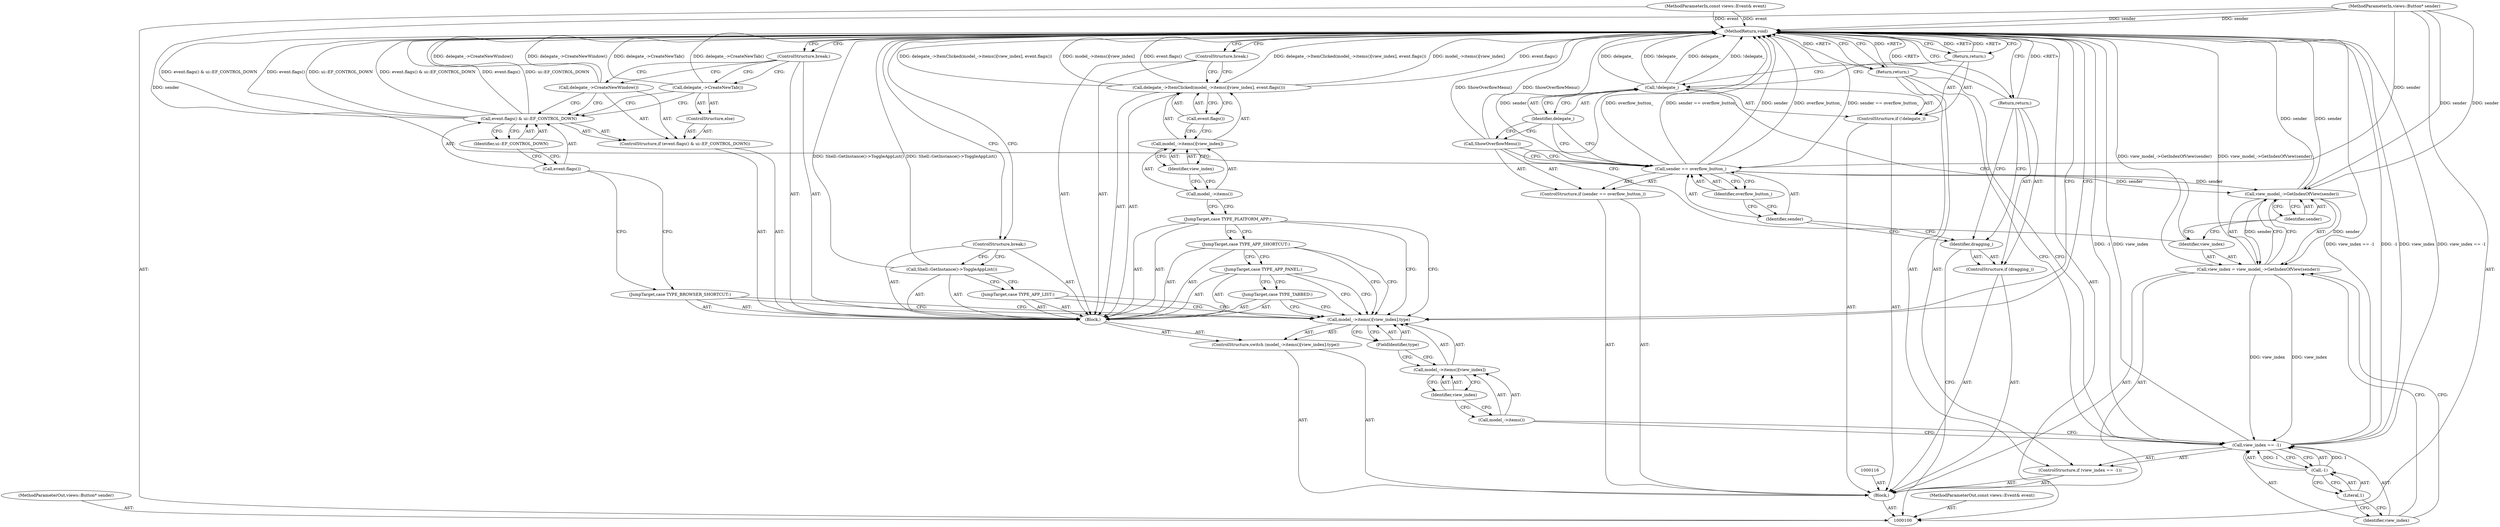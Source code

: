 digraph "1_Chrome_3475f5e448ddf5e48888f3d0563245cc46e3c98b" {
"1000156" [label="(MethodReturn,void)"];
"1000101" [label="(MethodParameterIn,views::Button* sender)"];
"1000223" [label="(MethodParameterOut,views::Button* sender)"];
"1000115" [label="(Return,return;)"];
"1000119" [label="(Call,view_model_->GetIndexOfView(sender))"];
"1000120" [label="(Identifier,sender)"];
"1000117" [label="(Call,view_index = view_model_->GetIndexOfView(sender))"];
"1000118" [label="(Identifier,view_index)"];
"1000121" [label="(ControlStructure,if (view_index == -1))"];
"1000124" [label="(Call,-1)"];
"1000125" [label="(Literal,1)"];
"1000122" [label="(Call,view_index == -1)"];
"1000123" [label="(Identifier,view_index)"];
"1000126" [label="(Return,return;)"];
"1000128" [label="(Call,model_->items()[view_index].type)"];
"1000129" [label="(Call,model_->items()[view_index])"];
"1000130" [label="(Call,model_->items())"];
"1000127" [label="(ControlStructure,switch (model_->items()[view_index].type))"];
"1000131" [label="(Identifier,view_index)"];
"1000132" [label="(FieldIdentifier,type)"];
"1000133" [label="(Block,)"];
"1000134" [label="(JumpTarget,case TYPE_TABBED:)"];
"1000135" [label="(JumpTarget,case TYPE_APP_PANEL:)"];
"1000136" [label="(JumpTarget,case TYPE_APP_SHORTCUT:)"];
"1000137" [label="(JumpTarget,case TYPE_PLATFORM_APP:)"];
"1000102" [label="(MethodParameterIn,const views::Event& event)"];
"1000224" [label="(MethodParameterOut,const views::Event& event)"];
"1000103" [label="(Block,)"];
"1000139" [label="(Call,model_->items()[view_index])"];
"1000140" [label="(Call,model_->items())"];
"1000141" [label="(Identifier,view_index)"];
"1000142" [label="(Call,event.flags())"];
"1000138" [label="(Call,delegate_->ItemClicked(model_->items()[view_index], event.flags()))"];
"1000143" [label="(ControlStructure,break;)"];
"1000144" [label="(JumpTarget,case TYPE_APP_LIST:)"];
"1000145" [label="(Call,Shell::GetInstance()->ToggleAppList())"];
"1000146" [label="(ControlStructure,break;)"];
"1000147" [label="(JumpTarget,case TYPE_BROWSER_SHORTCUT:)"];
"1000149" [label="(Call,event.flags() & ui::EF_CONTROL_DOWN)"];
"1000150" [label="(Call,event.flags())"];
"1000151" [label="(Identifier,ui::EF_CONTROL_DOWN)"];
"1000148" [label="(ControlStructure,if (event.flags() & ui::EF_CONTROL_DOWN))"];
"1000152" [label="(Call,delegate_->CreateNewWindow())"];
"1000104" [label="(ControlStructure,if (dragging_))"];
"1000105" [label="(Identifier,dragging_)"];
"1000153" [label="(ControlStructure,else)"];
"1000154" [label="(Call,delegate_->CreateNewTab())"];
"1000155" [label="(ControlStructure,break;)"];
"1000106" [label="(Return,return;)"];
"1000110" [label="(Identifier,overflow_button_)"];
"1000107" [label="(ControlStructure,if (sender == overflow_button_))"];
"1000108" [label="(Call,sender == overflow_button_)"];
"1000109" [label="(Identifier,sender)"];
"1000111" [label="(Call,ShowOverflowMenu())"];
"1000112" [label="(ControlStructure,if (!delegate_))"];
"1000113" [label="(Call,!delegate_)"];
"1000114" [label="(Identifier,delegate_)"];
"1000156" -> "1000100"  [label="AST: "];
"1000156" -> "1000106"  [label="CFG: "];
"1000156" -> "1000115"  [label="CFG: "];
"1000156" -> "1000126"  [label="CFG: "];
"1000156" -> "1000128"  [label="CFG: "];
"1000156" -> "1000143"  [label="CFG: "];
"1000156" -> "1000146"  [label="CFG: "];
"1000156" -> "1000155"  [label="CFG: "];
"1000126" -> "1000156"  [label="DDG: <RET>"];
"1000106" -> "1000156"  [label="DDG: <RET>"];
"1000138" -> "1000156"  [label="DDG: event.flags()"];
"1000138" -> "1000156"  [label="DDG: delegate_->ItemClicked(model_->items()[view_index], event.flags())"];
"1000138" -> "1000156"  [label="DDG: model_->items()[view_index]"];
"1000108" -> "1000156"  [label="DDG: sender == overflow_button_"];
"1000108" -> "1000156"  [label="DDG: sender"];
"1000108" -> "1000156"  [label="DDG: overflow_button_"];
"1000149" -> "1000156"  [label="DDG: ui::EF_CONTROL_DOWN"];
"1000149" -> "1000156"  [label="DDG: event.flags() & ui::EF_CONTROL_DOWN"];
"1000149" -> "1000156"  [label="DDG: event.flags()"];
"1000113" -> "1000156"  [label="DDG: delegate_"];
"1000113" -> "1000156"  [label="DDG: !delegate_"];
"1000102" -> "1000156"  [label="DDG: event"];
"1000154" -> "1000156"  [label="DDG: delegate_->CreateNewTab()"];
"1000117" -> "1000156"  [label="DDG: view_model_->GetIndexOfView(sender)"];
"1000111" -> "1000156"  [label="DDG: ShowOverflowMenu()"];
"1000122" -> "1000156"  [label="DDG: -1"];
"1000122" -> "1000156"  [label="DDG: view_index"];
"1000122" -> "1000156"  [label="DDG: view_index == -1"];
"1000152" -> "1000156"  [label="DDG: delegate_->CreateNewWindow()"];
"1000101" -> "1000156"  [label="DDG: sender"];
"1000119" -> "1000156"  [label="DDG: sender"];
"1000145" -> "1000156"  [label="DDG: Shell::GetInstance()->ToggleAppList()"];
"1000115" -> "1000156"  [label="DDG: <RET>"];
"1000101" -> "1000100"  [label="AST: "];
"1000101" -> "1000156"  [label="DDG: sender"];
"1000101" -> "1000108"  [label="DDG: sender"];
"1000101" -> "1000119"  [label="DDG: sender"];
"1000223" -> "1000100"  [label="AST: "];
"1000115" -> "1000112"  [label="AST: "];
"1000115" -> "1000113"  [label="CFG: "];
"1000156" -> "1000115"  [label="CFG: "];
"1000115" -> "1000156"  [label="DDG: <RET>"];
"1000119" -> "1000117"  [label="AST: "];
"1000119" -> "1000120"  [label="CFG: "];
"1000120" -> "1000119"  [label="AST: "];
"1000117" -> "1000119"  [label="CFG: "];
"1000119" -> "1000156"  [label="DDG: sender"];
"1000119" -> "1000117"  [label="DDG: sender"];
"1000108" -> "1000119"  [label="DDG: sender"];
"1000101" -> "1000119"  [label="DDG: sender"];
"1000120" -> "1000119"  [label="AST: "];
"1000120" -> "1000118"  [label="CFG: "];
"1000119" -> "1000120"  [label="CFG: "];
"1000117" -> "1000103"  [label="AST: "];
"1000117" -> "1000119"  [label="CFG: "];
"1000118" -> "1000117"  [label="AST: "];
"1000119" -> "1000117"  [label="AST: "];
"1000123" -> "1000117"  [label="CFG: "];
"1000117" -> "1000156"  [label="DDG: view_model_->GetIndexOfView(sender)"];
"1000119" -> "1000117"  [label="DDG: sender"];
"1000117" -> "1000122"  [label="DDG: view_index"];
"1000118" -> "1000117"  [label="AST: "];
"1000118" -> "1000113"  [label="CFG: "];
"1000120" -> "1000118"  [label="CFG: "];
"1000121" -> "1000103"  [label="AST: "];
"1000122" -> "1000121"  [label="AST: "];
"1000126" -> "1000121"  [label="AST: "];
"1000124" -> "1000122"  [label="AST: "];
"1000124" -> "1000125"  [label="CFG: "];
"1000125" -> "1000124"  [label="AST: "];
"1000122" -> "1000124"  [label="CFG: "];
"1000124" -> "1000122"  [label="DDG: 1"];
"1000125" -> "1000124"  [label="AST: "];
"1000125" -> "1000123"  [label="CFG: "];
"1000124" -> "1000125"  [label="CFG: "];
"1000122" -> "1000121"  [label="AST: "];
"1000122" -> "1000124"  [label="CFG: "];
"1000123" -> "1000122"  [label="AST: "];
"1000124" -> "1000122"  [label="AST: "];
"1000126" -> "1000122"  [label="CFG: "];
"1000130" -> "1000122"  [label="CFG: "];
"1000122" -> "1000156"  [label="DDG: -1"];
"1000122" -> "1000156"  [label="DDG: view_index"];
"1000122" -> "1000156"  [label="DDG: view_index == -1"];
"1000117" -> "1000122"  [label="DDG: view_index"];
"1000124" -> "1000122"  [label="DDG: 1"];
"1000123" -> "1000122"  [label="AST: "];
"1000123" -> "1000117"  [label="CFG: "];
"1000125" -> "1000123"  [label="CFG: "];
"1000126" -> "1000121"  [label="AST: "];
"1000126" -> "1000122"  [label="CFG: "];
"1000156" -> "1000126"  [label="CFG: "];
"1000126" -> "1000156"  [label="DDG: <RET>"];
"1000128" -> "1000127"  [label="AST: "];
"1000128" -> "1000132"  [label="CFG: "];
"1000129" -> "1000128"  [label="AST: "];
"1000132" -> "1000128"  [label="AST: "];
"1000134" -> "1000128"  [label="CFG: "];
"1000135" -> "1000128"  [label="CFG: "];
"1000136" -> "1000128"  [label="CFG: "];
"1000137" -> "1000128"  [label="CFG: "];
"1000144" -> "1000128"  [label="CFG: "];
"1000147" -> "1000128"  [label="CFG: "];
"1000156" -> "1000128"  [label="CFG: "];
"1000129" -> "1000128"  [label="AST: "];
"1000129" -> "1000131"  [label="CFG: "];
"1000130" -> "1000129"  [label="AST: "];
"1000131" -> "1000129"  [label="AST: "];
"1000132" -> "1000129"  [label="CFG: "];
"1000130" -> "1000129"  [label="AST: "];
"1000130" -> "1000122"  [label="CFG: "];
"1000131" -> "1000130"  [label="CFG: "];
"1000127" -> "1000103"  [label="AST: "];
"1000128" -> "1000127"  [label="AST: "];
"1000133" -> "1000127"  [label="AST: "];
"1000131" -> "1000129"  [label="AST: "];
"1000131" -> "1000130"  [label="CFG: "];
"1000129" -> "1000131"  [label="CFG: "];
"1000132" -> "1000128"  [label="AST: "];
"1000132" -> "1000129"  [label="CFG: "];
"1000128" -> "1000132"  [label="CFG: "];
"1000133" -> "1000127"  [label="AST: "];
"1000134" -> "1000133"  [label="AST: "];
"1000135" -> "1000133"  [label="AST: "];
"1000136" -> "1000133"  [label="AST: "];
"1000137" -> "1000133"  [label="AST: "];
"1000138" -> "1000133"  [label="AST: "];
"1000143" -> "1000133"  [label="AST: "];
"1000144" -> "1000133"  [label="AST: "];
"1000145" -> "1000133"  [label="AST: "];
"1000146" -> "1000133"  [label="AST: "];
"1000147" -> "1000133"  [label="AST: "];
"1000148" -> "1000133"  [label="AST: "];
"1000155" -> "1000133"  [label="AST: "];
"1000134" -> "1000133"  [label="AST: "];
"1000134" -> "1000128"  [label="CFG: "];
"1000135" -> "1000134"  [label="CFG: "];
"1000135" -> "1000133"  [label="AST: "];
"1000135" -> "1000128"  [label="CFG: "];
"1000135" -> "1000134"  [label="CFG: "];
"1000136" -> "1000135"  [label="CFG: "];
"1000136" -> "1000133"  [label="AST: "];
"1000136" -> "1000128"  [label="CFG: "];
"1000136" -> "1000135"  [label="CFG: "];
"1000137" -> "1000136"  [label="CFG: "];
"1000137" -> "1000133"  [label="AST: "];
"1000137" -> "1000128"  [label="CFG: "];
"1000137" -> "1000136"  [label="CFG: "];
"1000140" -> "1000137"  [label="CFG: "];
"1000102" -> "1000100"  [label="AST: "];
"1000102" -> "1000156"  [label="DDG: event"];
"1000224" -> "1000100"  [label="AST: "];
"1000103" -> "1000100"  [label="AST: "];
"1000104" -> "1000103"  [label="AST: "];
"1000107" -> "1000103"  [label="AST: "];
"1000112" -> "1000103"  [label="AST: "];
"1000116" -> "1000103"  [label="AST: "];
"1000117" -> "1000103"  [label="AST: "];
"1000121" -> "1000103"  [label="AST: "];
"1000127" -> "1000103"  [label="AST: "];
"1000139" -> "1000138"  [label="AST: "];
"1000139" -> "1000141"  [label="CFG: "];
"1000140" -> "1000139"  [label="AST: "];
"1000141" -> "1000139"  [label="AST: "];
"1000142" -> "1000139"  [label="CFG: "];
"1000140" -> "1000139"  [label="AST: "];
"1000140" -> "1000137"  [label="CFG: "];
"1000141" -> "1000140"  [label="CFG: "];
"1000141" -> "1000139"  [label="AST: "];
"1000141" -> "1000140"  [label="CFG: "];
"1000139" -> "1000141"  [label="CFG: "];
"1000142" -> "1000138"  [label="AST: "];
"1000142" -> "1000139"  [label="CFG: "];
"1000138" -> "1000142"  [label="CFG: "];
"1000138" -> "1000133"  [label="AST: "];
"1000138" -> "1000142"  [label="CFG: "];
"1000139" -> "1000138"  [label="AST: "];
"1000142" -> "1000138"  [label="AST: "];
"1000143" -> "1000138"  [label="CFG: "];
"1000138" -> "1000156"  [label="DDG: event.flags()"];
"1000138" -> "1000156"  [label="DDG: delegate_->ItemClicked(model_->items()[view_index], event.flags())"];
"1000138" -> "1000156"  [label="DDG: model_->items()[view_index]"];
"1000143" -> "1000133"  [label="AST: "];
"1000143" -> "1000138"  [label="CFG: "];
"1000156" -> "1000143"  [label="CFG: "];
"1000144" -> "1000133"  [label="AST: "];
"1000144" -> "1000128"  [label="CFG: "];
"1000145" -> "1000144"  [label="CFG: "];
"1000145" -> "1000133"  [label="AST: "];
"1000145" -> "1000144"  [label="CFG: "];
"1000146" -> "1000145"  [label="CFG: "];
"1000145" -> "1000156"  [label="DDG: Shell::GetInstance()->ToggleAppList()"];
"1000146" -> "1000133"  [label="AST: "];
"1000146" -> "1000145"  [label="CFG: "];
"1000156" -> "1000146"  [label="CFG: "];
"1000147" -> "1000133"  [label="AST: "];
"1000147" -> "1000128"  [label="CFG: "];
"1000150" -> "1000147"  [label="CFG: "];
"1000149" -> "1000148"  [label="AST: "];
"1000149" -> "1000151"  [label="CFG: "];
"1000150" -> "1000149"  [label="AST: "];
"1000151" -> "1000149"  [label="AST: "];
"1000152" -> "1000149"  [label="CFG: "];
"1000154" -> "1000149"  [label="CFG: "];
"1000149" -> "1000156"  [label="DDG: ui::EF_CONTROL_DOWN"];
"1000149" -> "1000156"  [label="DDG: event.flags() & ui::EF_CONTROL_DOWN"];
"1000149" -> "1000156"  [label="DDG: event.flags()"];
"1000150" -> "1000149"  [label="AST: "];
"1000150" -> "1000147"  [label="CFG: "];
"1000151" -> "1000150"  [label="CFG: "];
"1000151" -> "1000149"  [label="AST: "];
"1000151" -> "1000150"  [label="CFG: "];
"1000149" -> "1000151"  [label="CFG: "];
"1000148" -> "1000133"  [label="AST: "];
"1000149" -> "1000148"  [label="AST: "];
"1000152" -> "1000148"  [label="AST: "];
"1000153" -> "1000148"  [label="AST: "];
"1000152" -> "1000148"  [label="AST: "];
"1000152" -> "1000149"  [label="CFG: "];
"1000155" -> "1000152"  [label="CFG: "];
"1000152" -> "1000156"  [label="DDG: delegate_->CreateNewWindow()"];
"1000104" -> "1000103"  [label="AST: "];
"1000105" -> "1000104"  [label="AST: "];
"1000106" -> "1000104"  [label="AST: "];
"1000105" -> "1000104"  [label="AST: "];
"1000105" -> "1000100"  [label="CFG: "];
"1000106" -> "1000105"  [label="CFG: "];
"1000109" -> "1000105"  [label="CFG: "];
"1000153" -> "1000148"  [label="AST: "];
"1000154" -> "1000153"  [label="AST: "];
"1000154" -> "1000153"  [label="AST: "];
"1000154" -> "1000149"  [label="CFG: "];
"1000155" -> "1000154"  [label="CFG: "];
"1000154" -> "1000156"  [label="DDG: delegate_->CreateNewTab()"];
"1000155" -> "1000133"  [label="AST: "];
"1000155" -> "1000152"  [label="CFG: "];
"1000155" -> "1000154"  [label="CFG: "];
"1000156" -> "1000155"  [label="CFG: "];
"1000106" -> "1000104"  [label="AST: "];
"1000106" -> "1000105"  [label="CFG: "];
"1000156" -> "1000106"  [label="CFG: "];
"1000106" -> "1000156"  [label="DDG: <RET>"];
"1000110" -> "1000108"  [label="AST: "];
"1000110" -> "1000109"  [label="CFG: "];
"1000108" -> "1000110"  [label="CFG: "];
"1000107" -> "1000103"  [label="AST: "];
"1000108" -> "1000107"  [label="AST: "];
"1000111" -> "1000107"  [label="AST: "];
"1000108" -> "1000107"  [label="AST: "];
"1000108" -> "1000110"  [label="CFG: "];
"1000109" -> "1000108"  [label="AST: "];
"1000110" -> "1000108"  [label="AST: "];
"1000111" -> "1000108"  [label="CFG: "];
"1000114" -> "1000108"  [label="CFG: "];
"1000108" -> "1000156"  [label="DDG: sender == overflow_button_"];
"1000108" -> "1000156"  [label="DDG: sender"];
"1000108" -> "1000156"  [label="DDG: overflow_button_"];
"1000101" -> "1000108"  [label="DDG: sender"];
"1000108" -> "1000119"  [label="DDG: sender"];
"1000109" -> "1000108"  [label="AST: "];
"1000109" -> "1000105"  [label="CFG: "];
"1000110" -> "1000109"  [label="CFG: "];
"1000111" -> "1000107"  [label="AST: "];
"1000111" -> "1000108"  [label="CFG: "];
"1000114" -> "1000111"  [label="CFG: "];
"1000111" -> "1000156"  [label="DDG: ShowOverflowMenu()"];
"1000112" -> "1000103"  [label="AST: "];
"1000113" -> "1000112"  [label="AST: "];
"1000115" -> "1000112"  [label="AST: "];
"1000113" -> "1000112"  [label="AST: "];
"1000113" -> "1000114"  [label="CFG: "];
"1000114" -> "1000113"  [label="AST: "];
"1000115" -> "1000113"  [label="CFG: "];
"1000118" -> "1000113"  [label="CFG: "];
"1000113" -> "1000156"  [label="DDG: delegate_"];
"1000113" -> "1000156"  [label="DDG: !delegate_"];
"1000114" -> "1000113"  [label="AST: "];
"1000114" -> "1000111"  [label="CFG: "];
"1000114" -> "1000108"  [label="CFG: "];
"1000113" -> "1000114"  [label="CFG: "];
}
